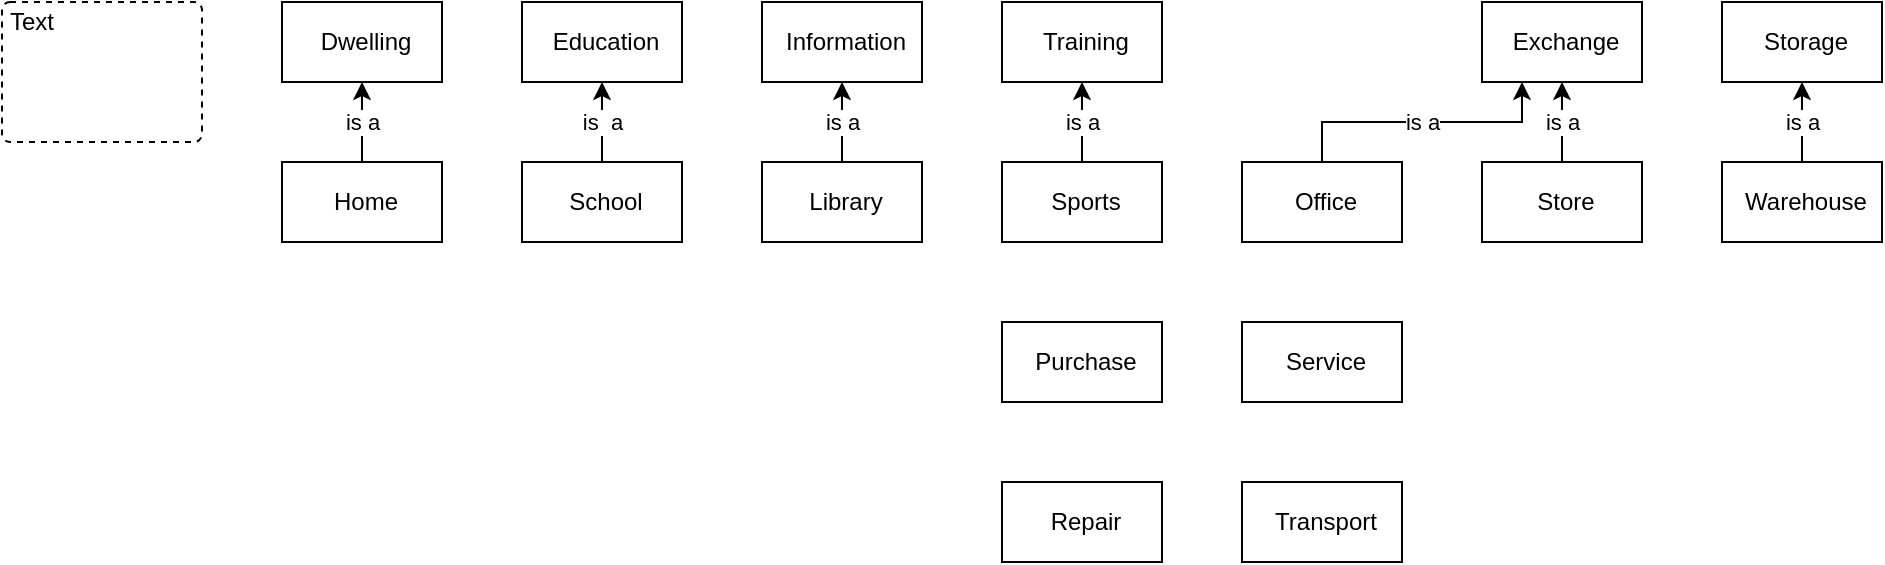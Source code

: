 <mxfile version="22.1.18" type="device">
  <diagram id="tFx8NVUHpEqBDBRQr2UT" name="Page-1">
    <mxGraphModel dx="778" dy="478" grid="1" gridSize="10" guides="1" tooltips="1" connect="1" arrows="1" fold="1" page="1" pageScale="1" pageWidth="850" pageHeight="1100" math="0" shadow="0">
      <root>
        <mxCell id="0" />
        <mxCell id="1" parent="0" />
        <mxCell id="s9tLqinfn0IwJTN6Mwgx-2" value="Text" style="rounded=1;whiteSpace=wrap;html=1;absoluteArcSize=1;arcSize=8;container=1;collapsible=0;recursiveResize=0;dashed=1;align=left;verticalAlign=top;spacing=0;spacingLeft=4;spacingTop=-2;spacingBottom=0;" parent="1" vertex="1">
          <mxGeometry x="300" y="40" width="100" height="70" as="geometry" />
        </mxCell>
        <mxCell id="k7x6ALPgE5KntCpAIaU7-19" value="is a" style="edgeStyle=orthogonalEdgeStyle;rounded=0;orthogonalLoop=1;jettySize=auto;html=1;exitX=0.5;exitY=0;exitDx=0;exitDy=0;entryX=0.5;entryY=1;entryDx=0;entryDy=0;" edge="1" parent="1" source="k7x6ALPgE5KntCpAIaU7-1" target="k7x6ALPgE5KntCpAIaU7-2">
          <mxGeometry relative="1" as="geometry" />
        </mxCell>
        <mxCell id="k7x6ALPgE5KntCpAIaU7-1" value="Home" style="rounded=0;whiteSpace=wrap;html=1;spacingBottom=0;spacingLeft=4;" vertex="1" parent="1">
          <mxGeometry x="440" y="120" width="80" height="40" as="geometry" />
        </mxCell>
        <mxCell id="k7x6ALPgE5KntCpAIaU7-2" value="Dwelling" style="rounded=0;whiteSpace=wrap;html=1;spacingBottom=0;spacingLeft=4;" vertex="1" parent="1">
          <mxGeometry x="440" y="40" width="80" height="40" as="geometry" />
        </mxCell>
        <mxCell id="k7x6ALPgE5KntCpAIaU7-3" value="Education" style="rounded=0;whiteSpace=wrap;html=1;spacingBottom=0;spacingLeft=4;" vertex="1" parent="1">
          <mxGeometry x="560" y="40" width="80" height="40" as="geometry" />
        </mxCell>
        <mxCell id="k7x6ALPgE5KntCpAIaU7-4" value="Training" style="rounded=0;whiteSpace=wrap;html=1;spacingBottom=0;spacingLeft=4;" vertex="1" parent="1">
          <mxGeometry x="800" y="40" width="80" height="40" as="geometry" />
        </mxCell>
        <mxCell id="k7x6ALPgE5KntCpAIaU7-17" value="is a" style="edgeStyle=orthogonalEdgeStyle;rounded=0;orthogonalLoop=1;jettySize=auto;html=1;exitX=0.5;exitY=0;exitDx=0;exitDy=0;entryX=0.5;entryY=1;entryDx=0;entryDy=0;" edge="1" parent="1" source="k7x6ALPgE5KntCpAIaU7-5" target="k7x6ALPgE5KntCpAIaU7-4">
          <mxGeometry relative="1" as="geometry" />
        </mxCell>
        <mxCell id="k7x6ALPgE5KntCpAIaU7-5" value="Sports" style="rounded=0;whiteSpace=wrap;html=1;spacingBottom=0;spacingLeft=4;" vertex="1" parent="1">
          <mxGeometry x="800" y="120" width="80" height="40" as="geometry" />
        </mxCell>
        <mxCell id="k7x6ALPgE5KntCpAIaU7-6" value="Exchange" style="rounded=0;whiteSpace=wrap;html=1;spacingBottom=0;spacingLeft=4;" vertex="1" parent="1">
          <mxGeometry x="1040" y="40" width="80" height="40" as="geometry" />
        </mxCell>
        <mxCell id="k7x6ALPgE5KntCpAIaU7-7" value="Storage" style="rounded=0;whiteSpace=wrap;html=1;spacingBottom=0;spacingLeft=4;" vertex="1" parent="1">
          <mxGeometry x="1160" y="40" width="80" height="40" as="geometry" />
        </mxCell>
        <mxCell id="k7x6ALPgE5KntCpAIaU7-20" value="is a" style="edgeStyle=orthogonalEdgeStyle;rounded=0;orthogonalLoop=1;jettySize=auto;html=1;exitX=0.5;exitY=0;exitDx=0;exitDy=0;entryX=0.5;entryY=1;entryDx=0;entryDy=0;" edge="1" parent="1" source="k7x6ALPgE5KntCpAIaU7-8" target="k7x6ALPgE5KntCpAIaU7-7">
          <mxGeometry relative="1" as="geometry" />
        </mxCell>
        <mxCell id="k7x6ALPgE5KntCpAIaU7-8" value="Warehouse" style="rounded=0;whiteSpace=wrap;html=1;spacingBottom=0;spacingLeft=4;" vertex="1" parent="1">
          <mxGeometry x="1160" y="120" width="80" height="40" as="geometry" />
        </mxCell>
        <mxCell id="k7x6ALPgE5KntCpAIaU7-15" value="is a" style="edgeStyle=orthogonalEdgeStyle;rounded=0;orthogonalLoop=1;jettySize=auto;html=1;exitX=0.5;exitY=0;exitDx=0;exitDy=0;entryX=0.5;entryY=1;entryDx=0;entryDy=0;" edge="1" parent="1" source="k7x6ALPgE5KntCpAIaU7-9" target="k7x6ALPgE5KntCpAIaU7-6">
          <mxGeometry relative="1" as="geometry" />
        </mxCell>
        <mxCell id="k7x6ALPgE5KntCpAIaU7-9" value="Store" style="rounded=0;whiteSpace=wrap;html=1;spacingBottom=0;spacingLeft=4;" vertex="1" parent="1">
          <mxGeometry x="1040" y="120" width="80" height="40" as="geometry" />
        </mxCell>
        <mxCell id="k7x6ALPgE5KntCpAIaU7-16" value="is a" style="edgeStyle=orthogonalEdgeStyle;rounded=0;orthogonalLoop=1;jettySize=auto;html=1;entryX=0.25;entryY=1;entryDx=0;entryDy=0;exitX=0.5;exitY=0;exitDx=0;exitDy=0;" edge="1" parent="1" source="k7x6ALPgE5KntCpAIaU7-10" target="k7x6ALPgE5KntCpAIaU7-6">
          <mxGeometry relative="1" as="geometry" />
        </mxCell>
        <mxCell id="k7x6ALPgE5KntCpAIaU7-10" value="Office" style="rounded=0;whiteSpace=wrap;html=1;spacingBottom=0;spacingLeft=4;" vertex="1" parent="1">
          <mxGeometry x="920" y="120" width="80" height="40" as="geometry" />
        </mxCell>
        <mxCell id="k7x6ALPgE5KntCpAIaU7-18" value="is&amp;nbsp; a" style="edgeStyle=orthogonalEdgeStyle;rounded=0;orthogonalLoop=1;jettySize=auto;html=1;exitX=0.5;exitY=0;exitDx=0;exitDy=0;entryX=0.5;entryY=1;entryDx=0;entryDy=0;" edge="1" parent="1" source="k7x6ALPgE5KntCpAIaU7-11" target="k7x6ALPgE5KntCpAIaU7-3">
          <mxGeometry relative="1" as="geometry" />
        </mxCell>
        <mxCell id="k7x6ALPgE5KntCpAIaU7-11" value="School" style="rounded=0;whiteSpace=wrap;html=1;spacingBottom=0;spacingLeft=4;" vertex="1" parent="1">
          <mxGeometry x="560" y="120" width="80" height="40" as="geometry" />
        </mxCell>
        <mxCell id="k7x6ALPgE5KntCpAIaU7-12" value="Information" style="rounded=0;whiteSpace=wrap;html=1;spacingBottom=0;spacingLeft=4;" vertex="1" parent="1">
          <mxGeometry x="680" y="40" width="80" height="40" as="geometry" />
        </mxCell>
        <mxCell id="k7x6ALPgE5KntCpAIaU7-14" value="is a" style="edgeStyle=orthogonalEdgeStyle;rounded=0;orthogonalLoop=1;jettySize=auto;html=1;entryX=0.5;entryY=1;entryDx=0;entryDy=0;" edge="1" parent="1" source="k7x6ALPgE5KntCpAIaU7-13" target="k7x6ALPgE5KntCpAIaU7-12">
          <mxGeometry relative="1" as="geometry" />
        </mxCell>
        <mxCell id="k7x6ALPgE5KntCpAIaU7-13" value="Library" style="rounded=0;whiteSpace=wrap;html=1;spacingBottom=0;spacingLeft=4;" vertex="1" parent="1">
          <mxGeometry x="680" y="120" width="80" height="40" as="geometry" />
        </mxCell>
        <mxCell id="k7x6ALPgE5KntCpAIaU7-21" value="Service" style="rounded=0;whiteSpace=wrap;html=1;spacingBottom=0;spacingLeft=4;" vertex="1" parent="1">
          <mxGeometry x="920" y="200" width="80" height="40" as="geometry" />
        </mxCell>
        <mxCell id="k7x6ALPgE5KntCpAIaU7-22" value="Transport" style="rounded=0;whiteSpace=wrap;html=1;spacingBottom=0;spacingLeft=4;" vertex="1" parent="1">
          <mxGeometry x="920" y="280" width="80" height="40" as="geometry" />
        </mxCell>
        <mxCell id="k7x6ALPgE5KntCpAIaU7-23" value="Purchase" style="rounded=0;whiteSpace=wrap;html=1;spacingBottom=0;spacingLeft=4;" vertex="1" parent="1">
          <mxGeometry x="800" y="200" width="80" height="40" as="geometry" />
        </mxCell>
        <mxCell id="k7x6ALPgE5KntCpAIaU7-24" value="Repair" style="rounded=0;whiteSpace=wrap;html=1;spacingBottom=0;spacingLeft=4;" vertex="1" parent="1">
          <mxGeometry x="800" y="280" width="80" height="40" as="geometry" />
        </mxCell>
      </root>
    </mxGraphModel>
  </diagram>
</mxfile>
